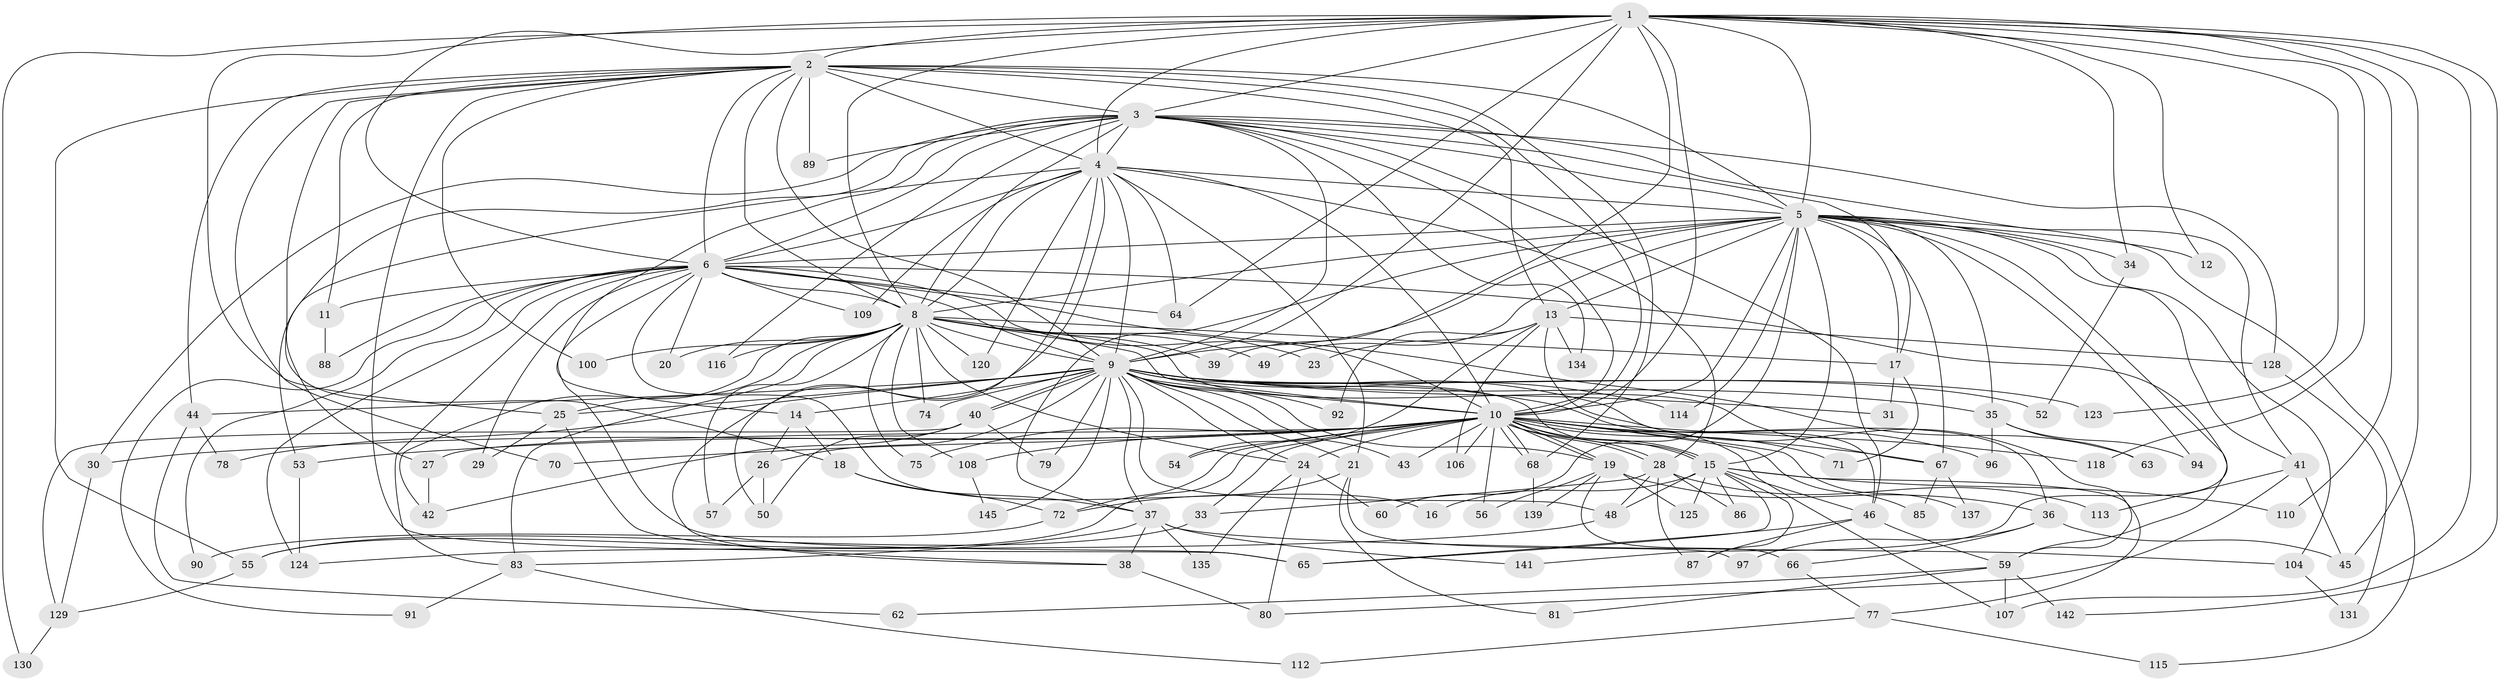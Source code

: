 // Generated by graph-tools (version 1.1) at 2025/51/02/27/25 19:51:52]
// undirected, 111 vertices, 268 edges
graph export_dot {
graph [start="1"]
  node [color=gray90,style=filled];
  1 [super="+95"];
  2 [super="+7"];
  3 [super="+119"];
  4 [super="+93"];
  5 [super="+51"];
  6 [super="+101"];
  8 [super="+32"];
  9 [super="+136"];
  10 [super="+73"];
  11;
  12;
  13 [super="+22"];
  14;
  15 [super="+61"];
  16;
  17;
  18 [super="+126"];
  19 [super="+127"];
  20;
  21;
  23;
  24 [super="+69"];
  25 [super="+146"];
  26;
  27;
  28 [super="+111"];
  29;
  30 [super="+133"];
  31;
  33;
  34;
  35;
  36;
  37 [super="+121"];
  38 [super="+105"];
  39;
  40 [super="+143"];
  41;
  42;
  43;
  44;
  45 [super="+47"];
  46 [super="+117"];
  48 [super="+102"];
  49;
  50 [super="+58"];
  52;
  53;
  54;
  55 [super="+98"];
  56;
  57;
  59 [super="+122"];
  60;
  62;
  63 [super="+138"];
  64 [super="+82"];
  65 [super="+103"];
  66;
  67 [super="+99"];
  68 [super="+76"];
  70;
  71;
  72;
  74;
  75;
  77;
  78;
  79;
  80 [super="+84"];
  81;
  83 [super="+140"];
  85;
  86;
  87;
  88;
  89;
  90;
  91;
  92;
  94;
  96;
  97;
  100;
  104;
  106;
  107 [super="+144"];
  108;
  109;
  110;
  112;
  113;
  114;
  115;
  116;
  118;
  120;
  123;
  124 [super="+132"];
  125;
  128;
  129;
  130;
  131;
  134;
  135;
  137;
  139;
  141;
  142;
  145;
  1 -- 2 [weight=2];
  1 -- 3;
  1 -- 4;
  1 -- 5;
  1 -- 6;
  1 -- 8;
  1 -- 9 [weight=2];
  1 -- 10;
  1 -- 12;
  1 -- 34;
  1 -- 39;
  1 -- 45;
  1 -- 107;
  1 -- 110;
  1 -- 118;
  1 -- 123;
  1 -- 130;
  1 -- 142;
  1 -- 25;
  1 -- 64;
  2 -- 3 [weight=2];
  2 -- 4 [weight=2];
  2 -- 5 [weight=2];
  2 -- 6 [weight=2];
  2 -- 8 [weight=2];
  2 -- 9 [weight=2];
  2 -- 10 [weight=2];
  2 -- 11;
  2 -- 18;
  2 -- 44;
  2 -- 89;
  2 -- 65;
  2 -- 100;
  2 -- 70;
  2 -- 13 [weight=2];
  2 -- 55;
  2 -- 68;
  3 -- 4;
  3 -- 5;
  3 -- 6;
  3 -- 8;
  3 -- 9;
  3 -- 10;
  3 -- 14;
  3 -- 27;
  3 -- 30;
  3 -- 41;
  3 -- 46;
  3 -- 89;
  3 -- 116;
  3 -- 128;
  3 -- 134;
  3 -- 17;
  4 -- 5;
  4 -- 6;
  4 -- 8;
  4 -- 9;
  4 -- 10;
  4 -- 21;
  4 -- 38;
  4 -- 50;
  4 -- 53;
  4 -- 64;
  4 -- 109;
  4 -- 120;
  4 -- 28;
  5 -- 6;
  5 -- 8;
  5 -- 9;
  5 -- 10 [weight=2];
  5 -- 12;
  5 -- 13;
  5 -- 17;
  5 -- 34;
  5 -- 35;
  5 -- 37;
  5 -- 41;
  5 -- 49;
  5 -- 60;
  5 -- 67;
  5 -- 94;
  5 -- 104;
  5 -- 114;
  5 -- 115;
  5 -- 141;
  5 -- 15;
  6 -- 8;
  6 -- 9;
  6 -- 10;
  6 -- 11;
  6 -- 16;
  6 -- 20;
  6 -- 29;
  6 -- 63 [weight=2];
  6 -- 64;
  6 -- 88;
  6 -- 90;
  6 -- 91;
  6 -- 109;
  6 -- 124;
  6 -- 83;
  6 -- 65;
  6 -- 59;
  8 -- 9 [weight=2];
  8 -- 10;
  8 -- 17;
  8 -- 20;
  8 -- 23;
  8 -- 25;
  8 -- 39;
  8 -- 42;
  8 -- 49;
  8 -- 57;
  8 -- 67;
  8 -- 74;
  8 -- 75;
  8 -- 83;
  8 -- 100;
  8 -- 108;
  8 -- 116;
  8 -- 120;
  8 -- 24;
  9 -- 10;
  9 -- 14;
  9 -- 21;
  9 -- 24;
  9 -- 25;
  9 -- 26;
  9 -- 31;
  9 -- 35;
  9 -- 36;
  9 -- 40;
  9 -- 40;
  9 -- 43;
  9 -- 44;
  9 -- 48;
  9 -- 52;
  9 -- 59;
  9 -- 74;
  9 -- 78;
  9 -- 79;
  9 -- 92;
  9 -- 114;
  9 -- 123;
  9 -- 145;
  9 -- 15;
  9 -- 37;
  9 -- 19;
  10 -- 15;
  10 -- 15;
  10 -- 19;
  10 -- 19;
  10 -- 24;
  10 -- 27;
  10 -- 28;
  10 -- 28;
  10 -- 30;
  10 -- 33;
  10 -- 43;
  10 -- 53;
  10 -- 54;
  10 -- 55;
  10 -- 56;
  10 -- 68;
  10 -- 68;
  10 -- 70;
  10 -- 71;
  10 -- 72;
  10 -- 75;
  10 -- 85;
  10 -- 96;
  10 -- 106;
  10 -- 107;
  10 -- 108;
  10 -- 118;
  10 -- 137;
  10 -- 67;
  11 -- 88;
  13 -- 46;
  13 -- 54;
  13 -- 106;
  13 -- 128;
  13 -- 134;
  13 -- 23;
  13 -- 92;
  14 -- 18;
  14 -- 26;
  15 -- 16;
  15 -- 77;
  15 -- 110;
  15 -- 125;
  15 -- 65;
  15 -- 86;
  15 -- 87;
  15 -- 46;
  15 -- 48;
  17 -- 31;
  17 -- 71;
  18 -- 37;
  18 -- 72;
  19 -- 36;
  19 -- 56;
  19 -- 66;
  19 -- 125;
  19 -- 139;
  21 -- 72;
  21 -- 81;
  21 -- 97;
  24 -- 60;
  24 -- 135;
  24 -- 80;
  25 -- 29;
  25 -- 38;
  26 -- 57;
  26 -- 50;
  27 -- 42;
  28 -- 33;
  28 -- 48;
  28 -- 86;
  28 -- 113;
  28 -- 87;
  30 -- 129;
  33 -- 55;
  34 -- 52;
  35 -- 63;
  35 -- 94;
  35 -- 96;
  36 -- 66;
  36 -- 97;
  36 -- 45;
  37 -- 83;
  37 -- 104;
  37 -- 135;
  37 -- 141;
  37 -- 38;
  38 -- 80;
  40 -- 50;
  40 -- 79;
  40 -- 129;
  40 -- 42;
  41 -- 45;
  41 -- 80;
  41 -- 113;
  44 -- 62;
  44 -- 78;
  46 -- 59;
  46 -- 87;
  46 -- 65;
  48 -- 124;
  53 -- 124;
  55 -- 129;
  59 -- 62;
  59 -- 81;
  59 -- 142;
  59 -- 107;
  66 -- 77;
  67 -- 85;
  67 -- 137;
  68 -- 139;
  72 -- 90;
  77 -- 112;
  77 -- 115;
  83 -- 91;
  83 -- 112;
  104 -- 131;
  108 -- 145;
  128 -- 131;
  129 -- 130;
}

